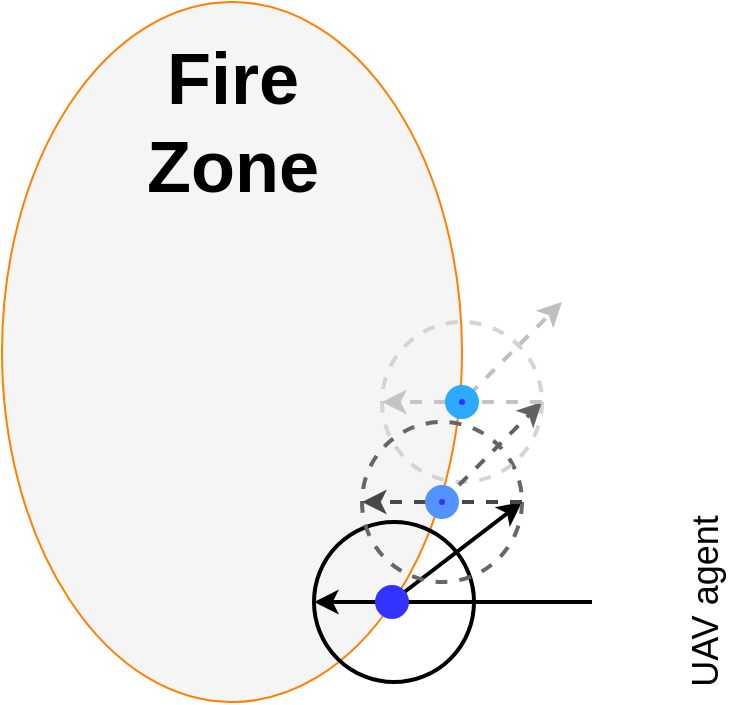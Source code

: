 <mxfile pages="1" version="11.2.3" type="device"><diagram id="ZcXVwy7zOv3jnXkcyyzW" name="Page-1"><mxGraphModel dx="1422" dy="803" grid="1" gridSize="10" guides="1" tooltips="1" connect="1" arrows="1" fold="1" page="1" pageScale="1" pageWidth="850" pageHeight="1100" math="0" shadow="0"><root><mxCell id="0"/><mxCell id="1" parent="0"/><mxCell id="ihvPBeNSypzhcmputrbH-1" value="" style="ellipse;whiteSpace=wrap;html=1;strokeColor=#FF8000;fillColor=#f5f5f5;fontColor=#333333;" vertex="1" parent="1"><mxGeometry width="230" height="350" as="geometry"/></mxCell><mxCell id="ihvPBeNSypzhcmputrbH-2" value="&lt;div&gt;&lt;font style=&quot;font-size: 36px&quot;&gt;Fire &lt;br&gt;&lt;/font&gt;&lt;/div&gt;&lt;div&gt;&lt;font style=&quot;font-size: 36px&quot;&gt;Zone&lt;/font&gt;&lt;/div&gt;" style="text;strokeColor=none;fillColor=none;html=1;fontSize=24;fontStyle=1;verticalAlign=middle;align=center;" vertex="1" parent="1"><mxGeometry x="45" y="40" width="140" height="40" as="geometry"/></mxCell><mxCell id="ihvPBeNSypzhcmputrbH-3" value="" style="ellipse;whiteSpace=wrap;html=1;aspect=fixed;strokeWidth=2;fillColor=none;" vertex="1" parent="1"><mxGeometry x="156" y="260" width="80" height="80" as="geometry"/></mxCell><mxCell id="ihvPBeNSypzhcmputrbH-4" value="" style="endArrow=classic;html=1;entryX=0;entryY=0.5;entryDx=0;entryDy=0;strokeWidth=2;exitX=0.5;exitY=0;exitDx=0;exitDy=0;" edge="1" parent="1" source="ihvPBeNSypzhcmputrbH-11" target="ihvPBeNSypzhcmputrbH-3"><mxGeometry width="50" height="50" relative="1" as="geometry"><mxPoint x="380" y="300" as="sourcePoint"/><mxPoint x="50" y="370" as="targetPoint"/></mxGeometry></mxCell><mxCell id="ihvPBeNSypzhcmputrbH-5" value="" style="endArrow=classic;html=1;strokeWidth=2;exitX=1;exitY=1;exitDx=0;exitDy=0;" edge="1" parent="1" source="ihvPBeNSypzhcmputrbH-1"><mxGeometry width="50" height="50" relative="1" as="geometry"><mxPoint y="420" as="sourcePoint"/><mxPoint x="260" y="250" as="targetPoint"/><Array as="points"/></mxGeometry></mxCell><mxCell id="ihvPBeNSypzhcmputrbH-6" value="" style="ellipse;whiteSpace=wrap;html=1;aspect=fixed;strokeWidth=2;fillColor=none;dashed=1;strokeColor=#666666;" vertex="1" parent="1"><mxGeometry x="180" y="210" width="80" height="80" as="geometry"/></mxCell><mxCell id="ihvPBeNSypzhcmputrbH-7" value="" style="endArrow=classic;html=1;strokeWidth=2;exitX=1;exitY=0.5;exitDx=0;exitDy=0;entryX=0;entryY=0.5;entryDx=0;entryDy=0;dashed=1;strokeColor=#474747;" edge="1" parent="1" source="ihvPBeNSypzhcmputrbH-6" target="ihvPBeNSypzhcmputrbH-6"><mxGeometry width="50" height="50" relative="1" as="geometry"><mxPoint y="420" as="sourcePoint"/><mxPoint x="50" y="370" as="targetPoint"/></mxGeometry></mxCell><mxCell id="ihvPBeNSypzhcmputrbH-8" value="" style="ellipse;whiteSpace=wrap;html=1;aspect=fixed;strokeWidth=2;fillColor=none;dashed=1;strokeColor=#D4D4D4;" vertex="1" parent="1"><mxGeometry x="190" y="160" width="80" height="80" as="geometry"/></mxCell><mxCell id="ihvPBeNSypzhcmputrbH-9" value="" style="endArrow=classic;html=1;dashed=1;strokeWidth=2;entryX=1;entryY=0.5;entryDx=0;entryDy=0;strokeColor=#616161;" edge="1" parent="1" target="ihvPBeNSypzhcmputrbH-8"><mxGeometry width="50" height="50" relative="1" as="geometry"><mxPoint x="220" y="250" as="sourcePoint"/><mxPoint x="50" y="370" as="targetPoint"/></mxGeometry></mxCell><mxCell id="ihvPBeNSypzhcmputrbH-10" value="" style="endArrow=classic;html=1;dashed=1;strokeWidth=2;entryX=0;entryY=0.5;entryDx=0;entryDy=0;exitX=1;exitY=0.5;exitDx=0;exitDy=0;strokeColor=#C4C4C4;" edge="1" parent="1" source="ihvPBeNSypzhcmputrbH-8" target="ihvPBeNSypzhcmputrbH-8"><mxGeometry width="50" height="50" relative="1" as="geometry"><mxPoint y="420" as="sourcePoint"/><mxPoint x="50" y="370" as="targetPoint"/></mxGeometry></mxCell><mxCell id="ihvPBeNSypzhcmputrbH-11" value="&lt;font style=&quot;font-size: 18px&quot;&gt;UAV agent&lt;/font&gt;" style="shape=image;html=1;verticalAlign=top;verticalLabelPosition=bottom;labelBackgroundColor=#ffffff;imageAspect=0;aspect=fixed;image=https://cdn4.iconfinder.com/data/icons/ionicons/512/icon-plane-128.png;dashed=1;strokeWidth=2;fillColor=none;rotation=-90;" vertex="1" parent="1"><mxGeometry x="295" y="280" width="40" height="40" as="geometry"/></mxCell><mxCell id="ihvPBeNSypzhcmputrbH-12" value="" style="endArrow=classic;html=1;dashed=1;strokeWidth=2;strokeColor=#BFBFBF;" edge="1" parent="1" source="ihvPBeNSypzhcmputrbH-13"><mxGeometry width="50" height="50" relative="1" as="geometry"><mxPoint x="230" y="200" as="sourcePoint"/><mxPoint x="280" y="150" as="targetPoint"/></mxGeometry></mxCell><mxCell id="ihvPBeNSypzhcmputrbH-13" value="" style="ellipse;whiteSpace=wrap;html=1;aspect=fixed;strokeColor=#2BAAFF;fillColor=#3333FF;strokeWidth=7;" vertex="1" parent="1"><mxGeometry x="225" y="195" width="10" height="10" as="geometry"/></mxCell><mxCell id="ihvPBeNSypzhcmputrbH-14" value="" style="endArrow=classic;html=1;dashed=1;strokeWidth=2;" edge="1" parent="1" target="ihvPBeNSypzhcmputrbH-13"><mxGeometry width="50" height="50" relative="1" as="geometry"><mxPoint x="230" y="200" as="sourcePoint"/><mxPoint x="280" y="150" as="targetPoint"/></mxGeometry></mxCell><mxCell id="ihvPBeNSypzhcmputrbH-15" value="" style="ellipse;whiteSpace=wrap;html=1;aspect=fixed;strokeColor=#3333FF;fillColor=#3333FF;strokeWidth=7;" vertex="1" parent="1"><mxGeometry x="190" y="295" width="10" height="10" as="geometry"/></mxCell><mxCell id="ihvPBeNSypzhcmputrbH-16" value="" style="ellipse;whiteSpace=wrap;html=1;aspect=fixed;strokeColor=#5493FF;fillColor=#3333FF;strokeWidth=7;" vertex="1" parent="1"><mxGeometry x="215" y="245" width="10" height="10" as="geometry"/></mxCell></root></mxGraphModel></diagram></mxfile>